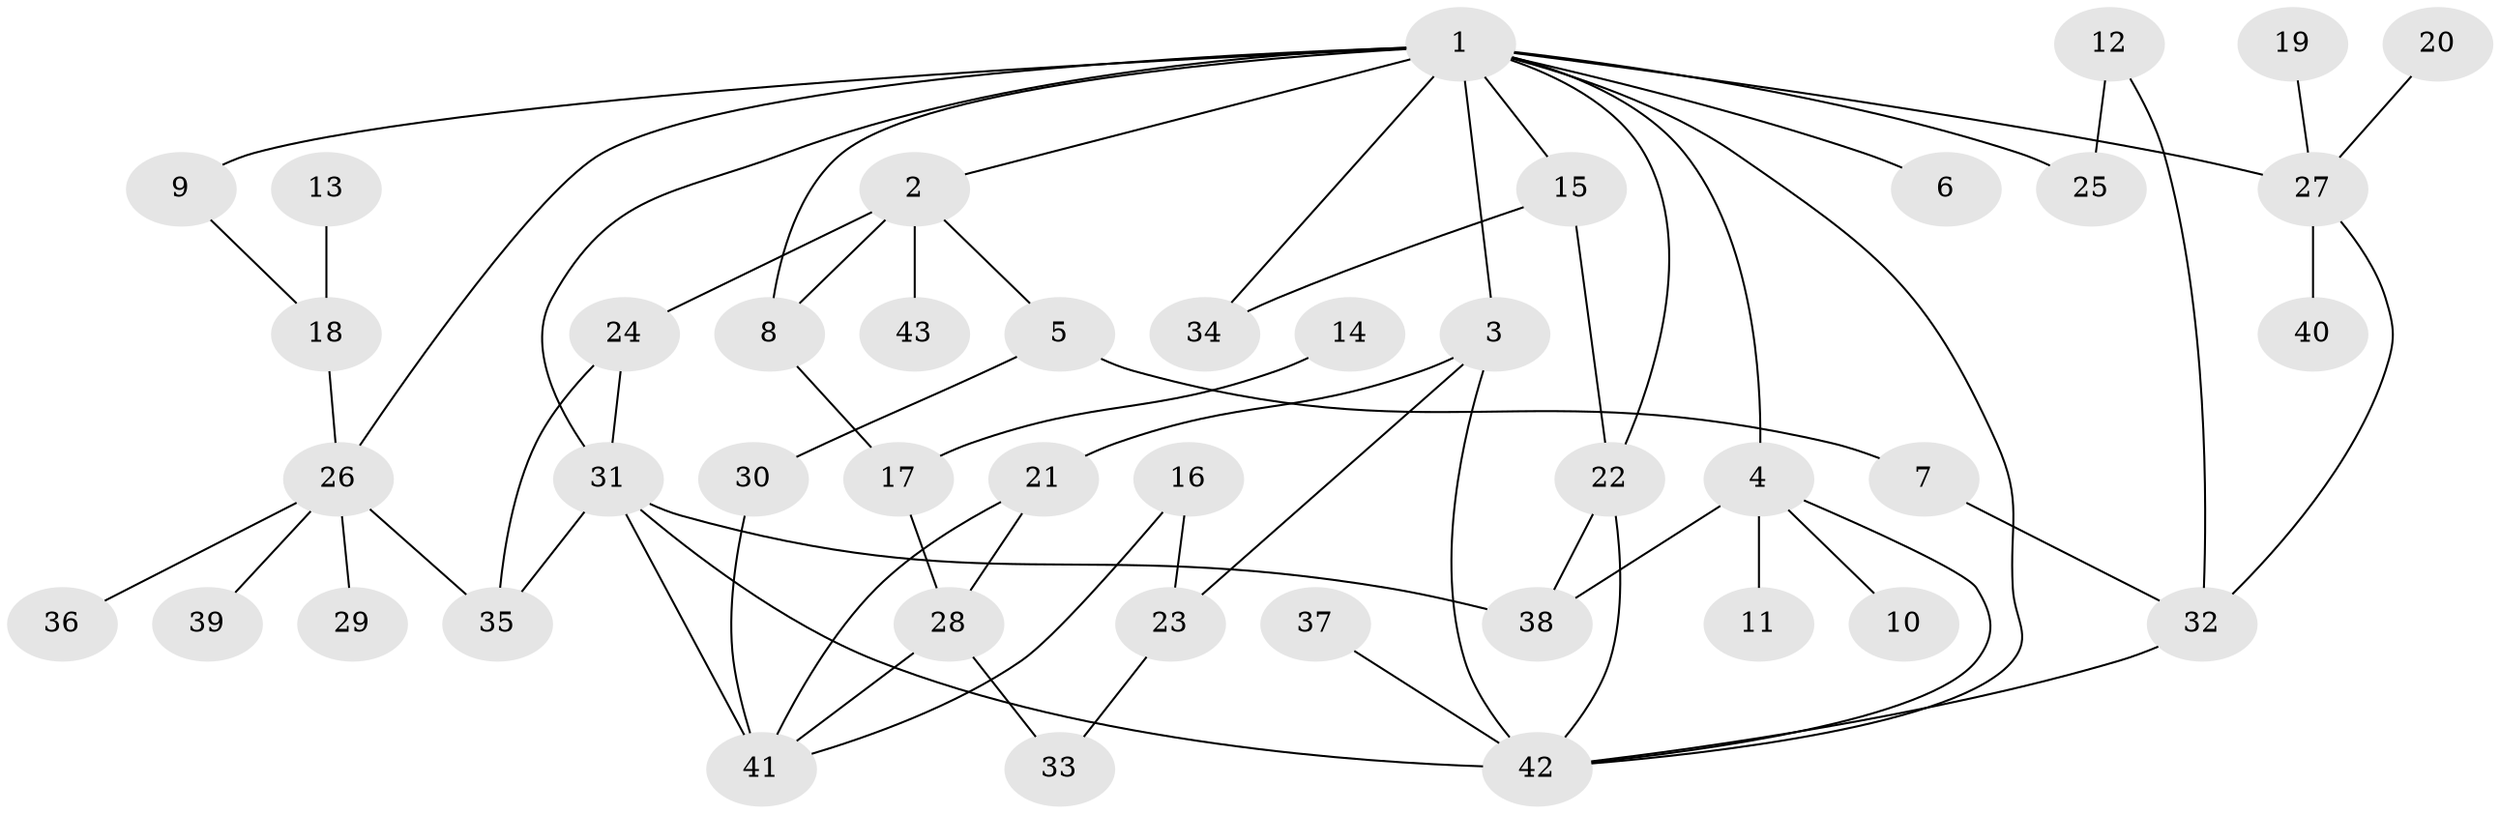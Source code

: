 // original degree distribution, {7: 0.023255813953488372, 2: 0.27906976744186046, 4: 0.18604651162790697, 6: 0.023255813953488372, 3: 0.1744186046511628, 5: 0.03488372093023256, 1: 0.27906976744186046}
// Generated by graph-tools (version 1.1) at 2025/25/03/09/25 03:25:33]
// undirected, 43 vertices, 64 edges
graph export_dot {
graph [start="1"]
  node [color=gray90,style=filled];
  1;
  2;
  3;
  4;
  5;
  6;
  7;
  8;
  9;
  10;
  11;
  12;
  13;
  14;
  15;
  16;
  17;
  18;
  19;
  20;
  21;
  22;
  23;
  24;
  25;
  26;
  27;
  28;
  29;
  30;
  31;
  32;
  33;
  34;
  35;
  36;
  37;
  38;
  39;
  40;
  41;
  42;
  43;
  1 -- 2 [weight=1.0];
  1 -- 3 [weight=2.0];
  1 -- 4 [weight=1.0];
  1 -- 6 [weight=1.0];
  1 -- 8 [weight=1.0];
  1 -- 9 [weight=1.0];
  1 -- 15 [weight=1.0];
  1 -- 22 [weight=1.0];
  1 -- 25 [weight=1.0];
  1 -- 26 [weight=1.0];
  1 -- 27 [weight=1.0];
  1 -- 31 [weight=1.0];
  1 -- 34 [weight=1.0];
  1 -- 42 [weight=1.0];
  2 -- 5 [weight=1.0];
  2 -- 8 [weight=1.0];
  2 -- 24 [weight=1.0];
  2 -- 43 [weight=1.0];
  3 -- 21 [weight=1.0];
  3 -- 23 [weight=1.0];
  3 -- 42 [weight=1.0];
  4 -- 10 [weight=1.0];
  4 -- 11 [weight=1.0];
  4 -- 38 [weight=1.0];
  4 -- 42 [weight=1.0];
  5 -- 7 [weight=1.0];
  5 -- 30 [weight=1.0];
  7 -- 32 [weight=1.0];
  8 -- 17 [weight=1.0];
  9 -- 18 [weight=1.0];
  12 -- 25 [weight=1.0];
  12 -- 32 [weight=1.0];
  13 -- 18 [weight=1.0];
  14 -- 17 [weight=1.0];
  15 -- 22 [weight=1.0];
  15 -- 34 [weight=1.0];
  16 -- 23 [weight=2.0];
  16 -- 41 [weight=1.0];
  17 -- 28 [weight=2.0];
  18 -- 26 [weight=1.0];
  19 -- 27 [weight=1.0];
  20 -- 27 [weight=1.0];
  21 -- 28 [weight=1.0];
  21 -- 41 [weight=1.0];
  22 -- 38 [weight=1.0];
  22 -- 42 [weight=1.0];
  23 -- 33 [weight=1.0];
  24 -- 31 [weight=1.0];
  24 -- 35 [weight=1.0];
  26 -- 29 [weight=1.0];
  26 -- 35 [weight=1.0];
  26 -- 36 [weight=1.0];
  26 -- 39 [weight=1.0];
  27 -- 32 [weight=1.0];
  27 -- 40 [weight=1.0];
  28 -- 33 [weight=1.0];
  28 -- 41 [weight=1.0];
  30 -- 41 [weight=1.0];
  31 -- 35 [weight=1.0];
  31 -- 38 [weight=1.0];
  31 -- 41 [weight=1.0];
  31 -- 42 [weight=2.0];
  32 -- 42 [weight=1.0];
  37 -- 42 [weight=1.0];
}
